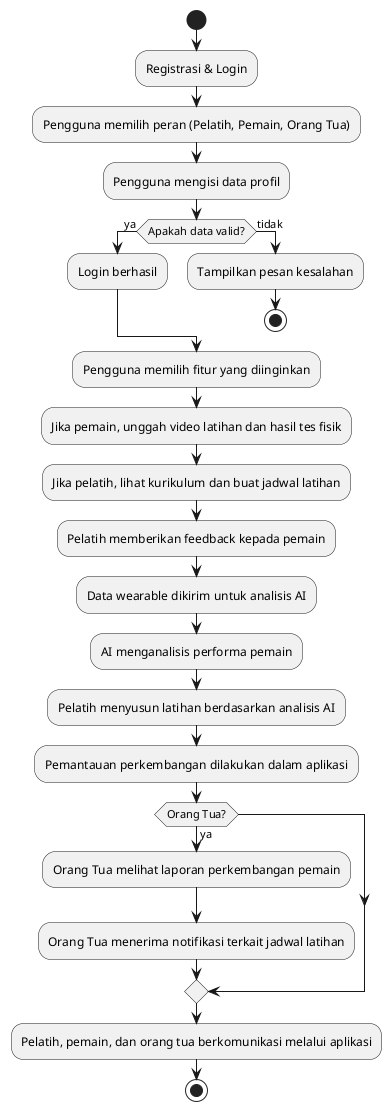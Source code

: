 @startuml

start

:Registrasi & Login;
:Pengguna memilih peran (Pelatih, Pemain, Orang Tua);
:Pengguna mengisi data profil;
if (Apakah data valid?) then (ya)
  :Login berhasil;
else (tidak)
  :Tampilkan pesan kesalahan;
  stop
endif

:Pengguna memilih fitur yang diinginkan;
:Jika pemain, unggah video latihan dan hasil tes fisik;
:Jika pelatih, lihat kurikulum dan buat jadwal latihan;
:Pelatih memberikan feedback kepada pemain;
:Data wearable dikirim untuk analisis AI;

:AI menganalisis performa pemain;
:Pelatih menyusun latihan berdasarkan analisis AI;
:Pemantauan perkembangan dilakukan dalam aplikasi;

if (Orang Tua?) then (ya)
  :Orang Tua melihat laporan perkembangan pemain;
  :Orang Tua menerima notifikasi terkait jadwal latihan;
endif

:Pelatih, pemain, dan orang tua berkomunikasi melalui aplikasi;
stop

@enduml
